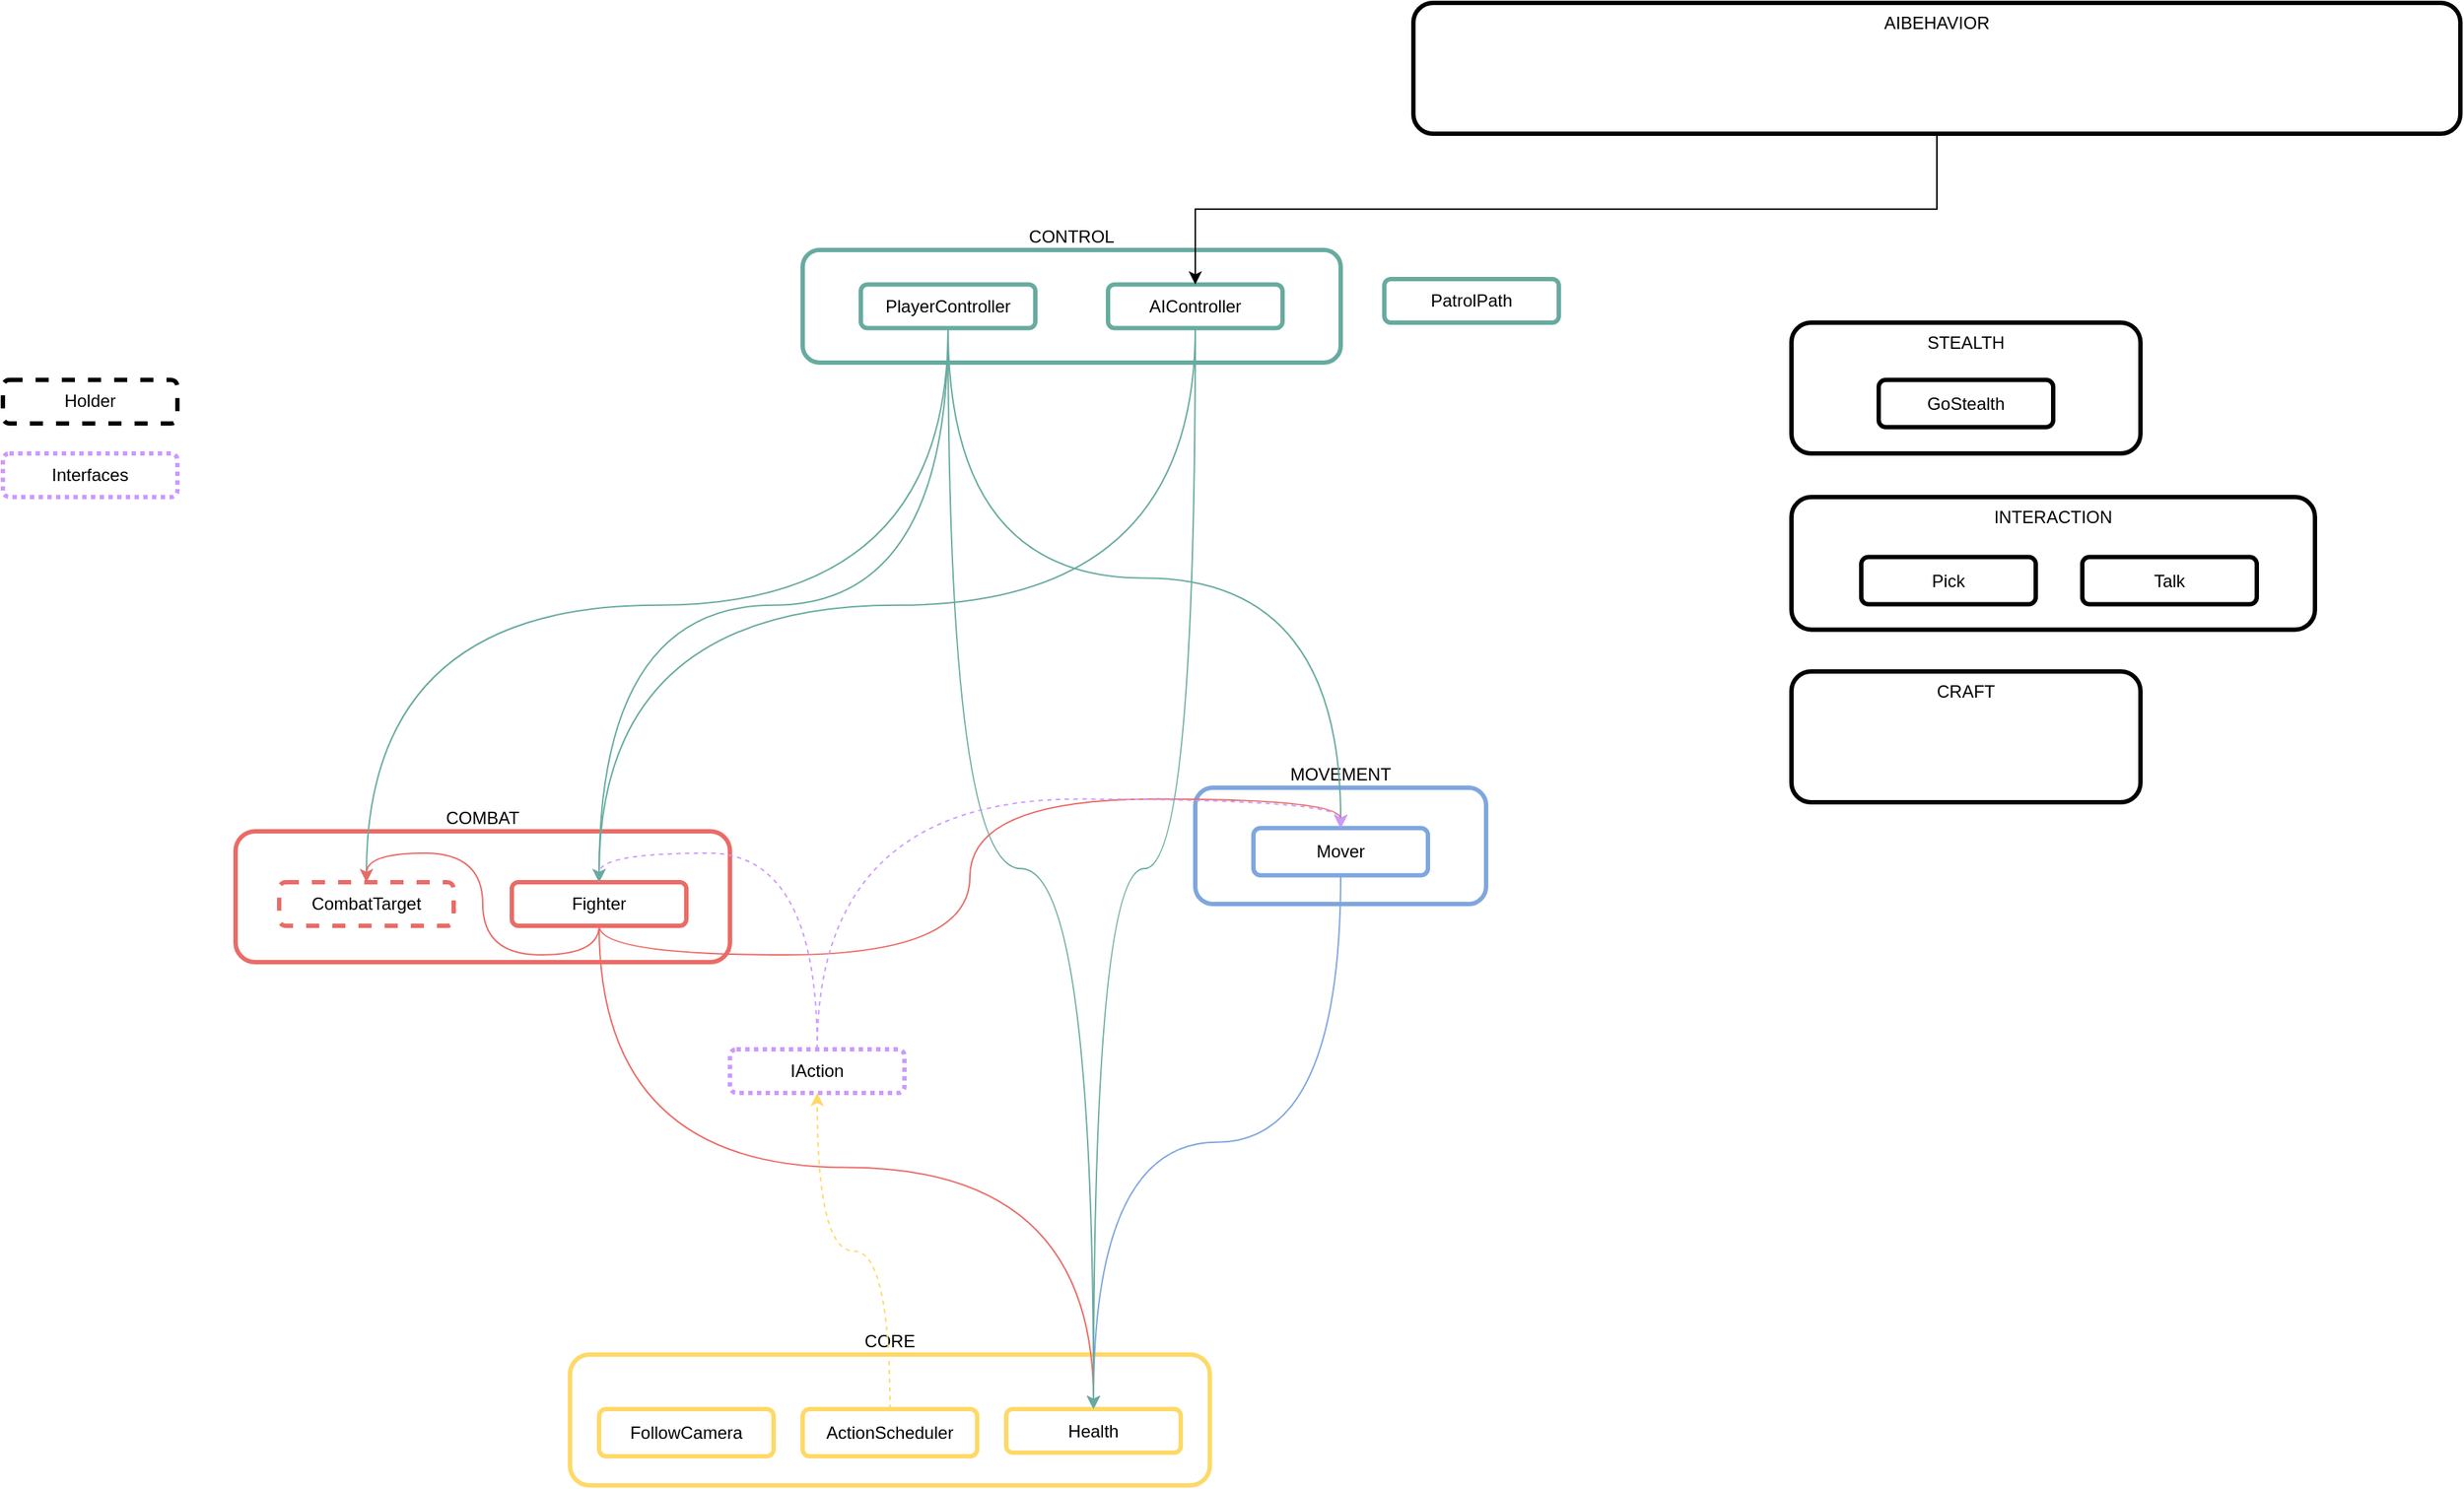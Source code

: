 <mxfile version="13.9.9" type="device"><diagram id="zX314c2a0iVQKS1Djk37" name="Page-1"><mxGraphModel dx="253" dy="1689" grid="1" gridSize="10" guides="1" tooltips="1" connect="1" arrows="1" fold="1" page="1" pageScale="1" pageWidth="1169" pageHeight="827" math="0" shadow="0"><root><mxCell id="0"/><mxCell id="1" parent="0"/><mxCell id="iRH559UZHxlroSiiS6P8-4" value="CONTROL" style="rounded=1;whiteSpace=wrap;html=1;strokeWidth=3;align=center;labelPosition=center;verticalLabelPosition=top;verticalAlign=bottom;strokeColor=#67AB9F;" parent="1" vertex="1"><mxGeometry x="1730" y="-70" width="370" height="77.5" as="geometry"/></mxCell><mxCell id="iRH559UZHxlroSiiS6P8-5" value="COMBAT" style="rounded=1;whiteSpace=wrap;html=1;strokeWidth=3;align=center;labelPosition=center;verticalLabelPosition=top;verticalAlign=bottom;strokeColor=#EA6B66;" parent="1" vertex="1"><mxGeometry x="1340" y="330" width="340" height="90" as="geometry"/></mxCell><mxCell id="iRH559UZHxlroSiiS6P8-6" value="MOVEMENT" style="rounded=1;whiteSpace=wrap;html=1;strokeWidth=3;align=center;labelPosition=center;verticalLabelPosition=top;verticalAlign=bottom;strokeColor=#7EA6E0;" parent="1" vertex="1"><mxGeometry x="2000" y="300" width="200" height="80" as="geometry"/></mxCell><mxCell id="iRH559UZHxlroSiiS6P8-7" value="CORE" style="rounded=1;whiteSpace=wrap;html=1;strokeWidth=3;align=center;labelPosition=center;verticalLabelPosition=top;verticalAlign=bottom;strokeColor=#FFD966;" parent="1" vertex="1"><mxGeometry x="1570" y="690" width="440" height="90" as="geometry"/></mxCell><mxCell id="iRH559UZHxlroSiiS6P8-12" style="edgeStyle=orthogonalEdgeStyle;curved=1;rounded=0;orthogonalLoop=1;jettySize=auto;html=1;exitX=0.5;exitY=1;exitDx=0;exitDy=0;strokeColor=#67AB9F;" parent="1" source="iRH559UZHxlroSiiS6P8-8" target="iRH559UZHxlroSiiS6P8-9" edge="1"><mxGeometry relative="1" as="geometry"/></mxCell><mxCell id="iRH559UZHxlroSiiS6P8-13" style="edgeStyle=orthogonalEdgeStyle;curved=1;rounded=0;orthogonalLoop=1;jettySize=auto;html=1;exitX=0.5;exitY=1;exitDx=0;exitDy=0;strokeColor=#67AB9F;" parent="1" source="iRH559UZHxlroSiiS6P8-8" target="iRH559UZHxlroSiiS6P8-10" edge="1"><mxGeometry relative="1" as="geometry"/></mxCell><mxCell id="iRH559UZHxlroSiiS6P8-14" style="edgeStyle=orthogonalEdgeStyle;curved=1;rounded=0;orthogonalLoop=1;jettySize=auto;html=1;exitX=0.5;exitY=1;exitDx=0;exitDy=0;strokeColor=#67AB9F;" parent="1" source="iRH559UZHxlroSiiS6P8-8" target="iRH559UZHxlroSiiS6P8-11" edge="1"><mxGeometry relative="1" as="geometry"/></mxCell><mxCell id="kNCLd0JwzTP5LptZBHXd-3" style="edgeStyle=orthogonalEdgeStyle;rounded=0;orthogonalLoop=1;jettySize=auto;html=1;exitX=0.5;exitY=1;exitDx=0;exitDy=0;entryX=0.5;entryY=0;entryDx=0;entryDy=0;curved=1;strokeColor=#67AB9F;" parent="1" source="iRH559UZHxlroSiiS6P8-8" target="iRH559UZHxlroSiiS6P8-15" edge="1"><mxGeometry relative="1" as="geometry"/></mxCell><mxCell id="iRH559UZHxlroSiiS6P8-8" value="PlayerController" style="rounded=1;whiteSpace=wrap;html=1;strokeWidth=3;strokeColor=#67AB9F;" parent="1" vertex="1"><mxGeometry x="1770" y="-46.25" width="120" height="30" as="geometry"/></mxCell><mxCell id="iRH559UZHxlroSiiS6P8-9" value="CombatTarget" style="rounded=1;whiteSpace=wrap;html=1;strokeWidth=3;dashed=1;strokeColor=#EA6B66;" parent="1" vertex="1"><mxGeometry x="1370" y="365" width="120" height="30" as="geometry"/></mxCell><mxCell id="iRH559UZHxlroSiiS6P8-24" style="edgeStyle=orthogonalEdgeStyle;curved=1;rounded=0;orthogonalLoop=1;jettySize=auto;html=1;exitX=0.5;exitY=1;exitDx=0;exitDy=0;entryX=0.5;entryY=0;entryDx=0;entryDy=0;strokeColor=#EA6B66;" parent="1" source="iRH559UZHxlroSiiS6P8-10" target="iRH559UZHxlroSiiS6P8-9" edge="1"><mxGeometry relative="1" as="geometry"/></mxCell><mxCell id="kNCLd0JwzTP5LptZBHXd-7" style="edgeStyle=orthogonalEdgeStyle;curved=1;rounded=0;orthogonalLoop=1;jettySize=auto;html=1;exitX=0.5;exitY=1;exitDx=0;exitDy=0;strokeColor=#EA6B66;" parent="1" source="iRH559UZHxlroSiiS6P8-10" target="iRH559UZHxlroSiiS6P8-15" edge="1"><mxGeometry relative="1" as="geometry"/></mxCell><mxCell id="kNCLd0JwzTP5LptZBHXd-11" style="edgeStyle=orthogonalEdgeStyle;curved=1;rounded=0;orthogonalLoop=1;jettySize=auto;html=1;exitX=0.5;exitY=1;exitDx=0;exitDy=0;entryX=0.5;entryY=0;entryDx=0;entryDy=0;strokeColor=#EA6B66;fontSize=11;" parent="1" source="iRH559UZHxlroSiiS6P8-10" target="iRH559UZHxlroSiiS6P8-11" edge="1"><mxGeometry relative="1" as="geometry"/></mxCell><mxCell id="iRH559UZHxlroSiiS6P8-10" value="Fighter" style="rounded=1;whiteSpace=wrap;html=1;strokeWidth=3;strokeColor=#EA6B66;" parent="1" vertex="1"><mxGeometry x="1530" y="365" width="120" height="30" as="geometry"/></mxCell><mxCell id="kNCLd0JwzTP5LptZBHXd-2" style="edgeStyle=orthogonalEdgeStyle;rounded=0;orthogonalLoop=1;jettySize=auto;html=1;exitX=0.5;exitY=1;exitDx=0;exitDy=0;curved=1;strokeColor=#7EA6E0;" parent="1" source="iRH559UZHxlroSiiS6P8-11" target="iRH559UZHxlroSiiS6P8-15" edge="1"><mxGeometry relative="1" as="geometry"/></mxCell><mxCell id="iRH559UZHxlroSiiS6P8-11" value="Mover" style="rounded=1;whiteSpace=wrap;html=1;strokeWidth=3;strokeColor=#7EA6E0;" parent="1" vertex="1"><mxGeometry x="2040" y="327.75" width="120" height="32.5" as="geometry"/></mxCell><mxCell id="iRH559UZHxlroSiiS6P8-15" value="Health" style="rounded=1;whiteSpace=wrap;html=1;strokeWidth=3;strokeColor=#FFD966;" parent="1" vertex="1"><mxGeometry x="1870" y="727.5" width="120" height="30" as="geometry"/></mxCell><mxCell id="iRH559UZHxlroSiiS6P8-17" value="FollowCamera" style="rounded=1;whiteSpace=wrap;html=1;strokeWidth=3;strokeColor=#FFD966;" parent="1" vertex="1"><mxGeometry x="1590" y="727.5" width="120" height="32.5" as="geometry"/></mxCell><mxCell id="iRH559UZHxlroSiiS6P8-20" style="edgeStyle=orthogonalEdgeStyle;curved=1;rounded=0;orthogonalLoop=1;jettySize=auto;html=1;exitX=0.5;exitY=0;exitDx=0;exitDy=0;entryX=0.5;entryY=1;entryDx=0;entryDy=0;strokeColor=#FFD966;dashed=1;" parent="1" source="iRH559UZHxlroSiiS6P8-18" target="iRH559UZHxlroSiiS6P8-19" edge="1"><mxGeometry relative="1" as="geometry"/></mxCell><mxCell id="iRH559UZHxlroSiiS6P8-18" value="ActionScheduler" style="rounded=1;whiteSpace=wrap;html=1;strokeWidth=3;strokeColor=#FFD966;" parent="1" vertex="1"><mxGeometry x="1730" y="727.5" width="120" height="32.5" as="geometry"/></mxCell><mxCell id="iRH559UZHxlroSiiS6P8-21" style="edgeStyle=orthogonalEdgeStyle;curved=1;rounded=0;orthogonalLoop=1;jettySize=auto;html=1;exitX=0.5;exitY=0;exitDx=0;exitDy=0;entryX=0.5;entryY=0;entryDx=0;entryDy=0;strokeColor=#CC99FF;dashed=1;" parent="1" source="iRH559UZHxlroSiiS6P8-19" target="iRH559UZHxlroSiiS6P8-10" edge="1"><mxGeometry relative="1" as="geometry"/></mxCell><mxCell id="iRH559UZHxlroSiiS6P8-22" style="edgeStyle=orthogonalEdgeStyle;curved=1;rounded=0;orthogonalLoop=1;jettySize=auto;html=1;exitX=0.5;exitY=0;exitDx=0;exitDy=0;entryX=0.5;entryY=0;entryDx=0;entryDy=0;strokeColor=#CC99FF;dashed=1;" parent="1" source="iRH559UZHxlroSiiS6P8-19" target="iRH559UZHxlroSiiS6P8-11" edge="1"><mxGeometry relative="1" as="geometry"/></mxCell><mxCell id="iRH559UZHxlroSiiS6P8-19" value="IAction" style="rounded=1;whiteSpace=wrap;html=1;strokeWidth=3;strokeColor=#CC99FF;dashed=1;dashPattern=1 1;" parent="1" vertex="1"><mxGeometry x="1680" y="480" width="120" height="30" as="geometry"/></mxCell><mxCell id="iRH559UZHxlroSiiS6P8-25" value="STEALTH" style="rounded=1;whiteSpace=wrap;html=1;strokeWidth=3;align=center;labelPosition=center;verticalLabelPosition=middle;verticalAlign=top;" parent="1" vertex="1"><mxGeometry x="2410" y="-20" width="240" height="90" as="geometry"/></mxCell><mxCell id="iRH559UZHxlroSiiS6P8-26" value="INTERACTION" style="rounded=1;whiteSpace=wrap;html=1;strokeWidth=3;align=center;labelPosition=center;verticalLabelPosition=middle;verticalAlign=top;" parent="1" vertex="1"><mxGeometry x="2410" y="100" width="360" height="91.25" as="geometry"/></mxCell><mxCell id="iRH559UZHxlroSiiS6P8-27" value="Pick" style="rounded=1;whiteSpace=wrap;html=1;strokeWidth=3;" parent="1" vertex="1"><mxGeometry x="2458" y="141.25" width="120" height="32.5" as="geometry"/></mxCell><mxCell id="iRH559UZHxlroSiiS6P8-28" value="Talk" style="rounded=1;whiteSpace=wrap;html=1;strokeWidth=3;" parent="1" vertex="1"><mxGeometry x="2610" y="141.25" width="120" height="32.5" as="geometry"/></mxCell><mxCell id="iRH559UZHxlroSiiS6P8-32" value="GoStealth" style="rounded=1;whiteSpace=wrap;html=1;strokeWidth=3;" parent="1" vertex="1"><mxGeometry x="2470" y="19.37" width="120" height="32.5" as="geometry"/></mxCell><mxCell id="kNCLd0JwzTP5LptZBHXd-4" style="edgeStyle=orthogonalEdgeStyle;curved=1;rounded=0;orthogonalLoop=1;jettySize=auto;html=1;exitX=0.5;exitY=1;exitDx=0;exitDy=0;strokeColor=#67AB9F;" parent="1" source="kNCLd0JwzTP5LptZBHXd-1" target="iRH559UZHxlroSiiS6P8-10" edge="1"><mxGeometry relative="1" as="geometry"/></mxCell><mxCell id="kNCLd0JwzTP5LptZBHXd-5" style="edgeStyle=orthogonalEdgeStyle;curved=1;rounded=0;orthogonalLoop=1;jettySize=auto;html=1;exitX=0.5;exitY=1;exitDx=0;exitDy=0;strokeColor=#67AB9F;" parent="1" source="kNCLd0JwzTP5LptZBHXd-1" target="iRH559UZHxlroSiiS6P8-15" edge="1"><mxGeometry relative="1" as="geometry"/></mxCell><mxCell id="kNCLd0JwzTP5LptZBHXd-1" value="AIController" style="rounded=1;whiteSpace=wrap;html=1;strokeWidth=3;strokeColor=#67AB9F;" parent="1" vertex="1"><mxGeometry x="1940" y="-46.25" width="120" height="30" as="geometry"/></mxCell><mxCell id="kNCLd0JwzTP5LptZBHXd-6" value="Holder" style="rounded=1;whiteSpace=wrap;html=1;strokeWidth=3;dashed=1;" parent="1" vertex="1"><mxGeometry x="1180" y="19.37" width="120" height="30" as="geometry"/></mxCell><mxCell id="kNCLd0JwzTP5LptZBHXd-8" value="CRAFT" style="rounded=1;whiteSpace=wrap;html=1;strokeWidth=3;align=center;labelPosition=center;verticalLabelPosition=middle;verticalAlign=top;" parent="1" vertex="1"><mxGeometry x="2410" y="220" width="240" height="90" as="geometry"/></mxCell><mxCell id="kNCLd0JwzTP5LptZBHXd-10" value="Interfaces" style="rounded=1;whiteSpace=wrap;html=1;strokeWidth=3;strokeColor=#CC99FF;dashed=1;dashPattern=1 1;" parent="1" vertex="1"><mxGeometry x="1180" y="70" width="120" height="30" as="geometry"/></mxCell><mxCell id="ciauo1n9awB_bm5yY3an-2" style="edgeStyle=orthogonalEdgeStyle;rounded=0;orthogonalLoop=1;jettySize=auto;html=1;exitX=0.5;exitY=1;exitDx=0;exitDy=0;" parent="1" source="ciauo1n9awB_bm5yY3an-1" target="kNCLd0JwzTP5LptZBHXd-1" edge="1"><mxGeometry relative="1" as="geometry"/></mxCell><mxCell id="ciauo1n9awB_bm5yY3an-1" value="AIBEHAVIOR" style="rounded=1;whiteSpace=wrap;html=1;strokeWidth=3;align=center;labelPosition=center;verticalLabelPosition=middle;verticalAlign=top;" parent="1" vertex="1"><mxGeometry x="2150" y="-240" width="720" height="90" as="geometry"/></mxCell><mxCell id="ciauo1n9awB_bm5yY3an-3" value="PatrolPath" style="rounded=1;whiteSpace=wrap;html=1;strokeWidth=3;strokeColor=#67AB9F;" parent="1" vertex="1"><mxGeometry x="2130" y="-50" width="120" height="30" as="geometry"/></mxCell></root></mxGraphModel></diagram></mxfile>